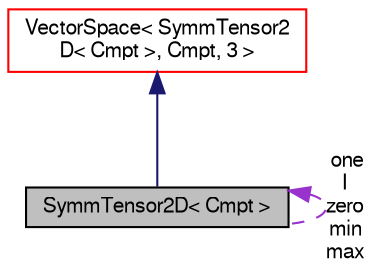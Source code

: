 digraph "SymmTensor2D&lt; Cmpt &gt;"
{
  bgcolor="transparent";
  edge [fontname="FreeSans",fontsize="10",labelfontname="FreeSans",labelfontsize="10"];
  node [fontname="FreeSans",fontsize="10",shape=record];
  Node1 [label="SymmTensor2D\< Cmpt \>",height=0.2,width=0.4,color="black", fillcolor="grey75", style="filled" fontcolor="black"];
  Node2 -> Node1 [dir="back",color="midnightblue",fontsize="10",style="solid",fontname="FreeSans"];
  Node2 [label="VectorSpace\< SymmTensor2\lD\< Cmpt \>, Cmpt, 3 \>",height=0.2,width=0.4,color="red",URL="$a02717.html"];
  Node1 -> Node1 [dir="back",color="darkorchid3",fontsize="10",style="dashed",label=" one\nI\nzero\nmin\nmax" ,fontname="FreeSans"];
}
